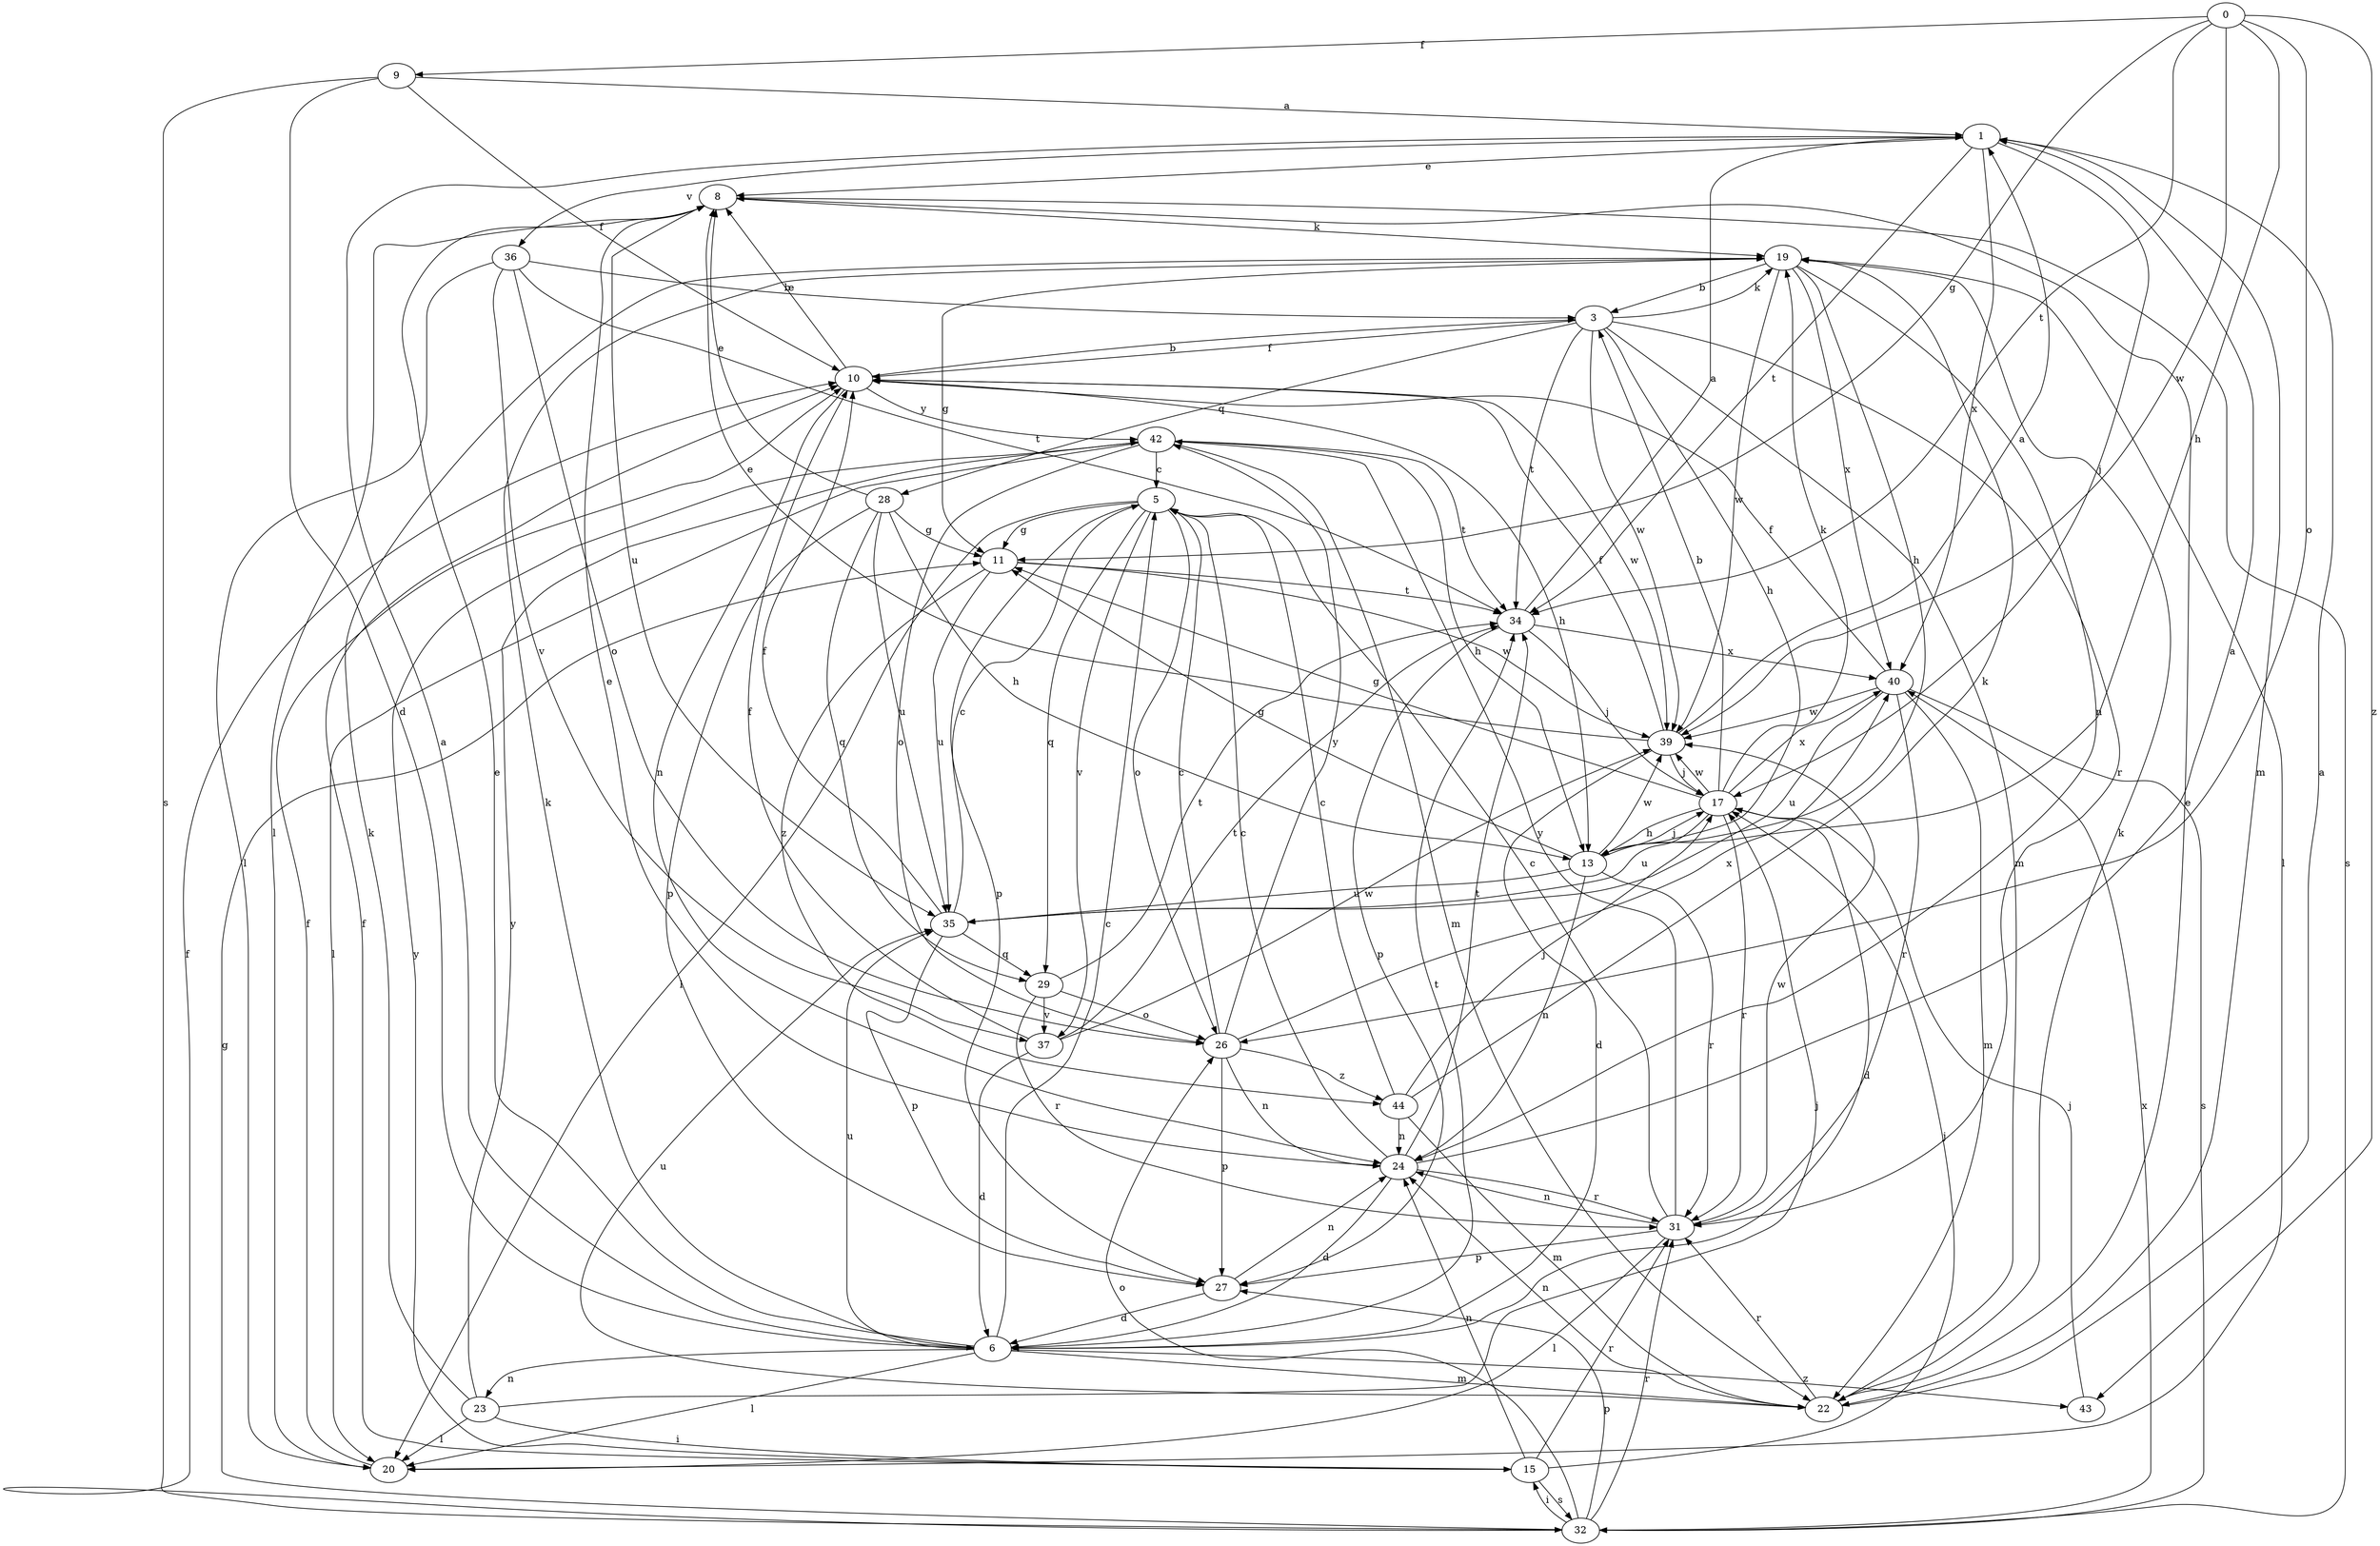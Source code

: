 strict digraph  {
0;
1;
3;
5;
6;
8;
9;
10;
11;
13;
15;
17;
19;
20;
22;
23;
24;
26;
27;
28;
29;
31;
32;
34;
35;
36;
37;
39;
40;
42;
43;
44;
0 -> 9  [label=f];
0 -> 11  [label=g];
0 -> 13  [label=h];
0 -> 26  [label=o];
0 -> 34  [label=t];
0 -> 39  [label=w];
0 -> 43  [label=z];
1 -> 8  [label=e];
1 -> 17  [label=j];
1 -> 22  [label=m];
1 -> 34  [label=t];
1 -> 36  [label=v];
1 -> 40  [label=x];
3 -> 10  [label=f];
3 -> 13  [label=h];
3 -> 19  [label=k];
3 -> 22  [label=m];
3 -> 28  [label=q];
3 -> 31  [label=r];
3 -> 34  [label=t];
3 -> 39  [label=w];
5 -> 11  [label=g];
5 -> 20  [label=l];
5 -> 26  [label=o];
5 -> 27  [label=p];
5 -> 29  [label=q];
5 -> 37  [label=v];
6 -> 1  [label=a];
6 -> 5  [label=c];
6 -> 8  [label=e];
6 -> 19  [label=k];
6 -> 20  [label=l];
6 -> 22  [label=m];
6 -> 23  [label=n];
6 -> 34  [label=t];
6 -> 35  [label=u];
6 -> 43  [label=z];
8 -> 19  [label=k];
8 -> 20  [label=l];
8 -> 32  [label=s];
8 -> 35  [label=u];
9 -> 1  [label=a];
9 -> 6  [label=d];
9 -> 10  [label=f];
9 -> 32  [label=s];
10 -> 3  [label=b];
10 -> 8  [label=e];
10 -> 13  [label=h];
10 -> 24  [label=n];
10 -> 39  [label=w];
10 -> 42  [label=y];
11 -> 34  [label=t];
11 -> 35  [label=u];
11 -> 39  [label=w];
11 -> 44  [label=z];
13 -> 11  [label=g];
13 -> 17  [label=j];
13 -> 24  [label=n];
13 -> 31  [label=r];
13 -> 35  [label=u];
13 -> 39  [label=w];
15 -> 10  [label=f];
15 -> 17  [label=j];
15 -> 24  [label=n];
15 -> 31  [label=r];
15 -> 32  [label=s];
15 -> 42  [label=y];
17 -> 3  [label=b];
17 -> 6  [label=d];
17 -> 11  [label=g];
17 -> 13  [label=h];
17 -> 19  [label=k];
17 -> 31  [label=r];
17 -> 35  [label=u];
17 -> 39  [label=w];
17 -> 40  [label=x];
19 -> 3  [label=b];
19 -> 11  [label=g];
19 -> 13  [label=h];
19 -> 20  [label=l];
19 -> 24  [label=n];
19 -> 39  [label=w];
19 -> 40  [label=x];
20 -> 10  [label=f];
22 -> 1  [label=a];
22 -> 8  [label=e];
22 -> 19  [label=k];
22 -> 24  [label=n];
22 -> 31  [label=r];
22 -> 35  [label=u];
23 -> 15  [label=i];
23 -> 17  [label=j];
23 -> 19  [label=k];
23 -> 20  [label=l];
23 -> 42  [label=y];
24 -> 1  [label=a];
24 -> 5  [label=c];
24 -> 6  [label=d];
24 -> 8  [label=e];
24 -> 31  [label=r];
24 -> 34  [label=t];
26 -> 5  [label=c];
26 -> 24  [label=n];
26 -> 27  [label=p];
26 -> 40  [label=x];
26 -> 42  [label=y];
26 -> 44  [label=z];
27 -> 6  [label=d];
27 -> 24  [label=n];
28 -> 8  [label=e];
28 -> 11  [label=g];
28 -> 13  [label=h];
28 -> 27  [label=p];
28 -> 29  [label=q];
28 -> 35  [label=u];
29 -> 26  [label=o];
29 -> 31  [label=r];
29 -> 34  [label=t];
29 -> 37  [label=v];
31 -> 5  [label=c];
31 -> 20  [label=l];
31 -> 24  [label=n];
31 -> 27  [label=p];
31 -> 39  [label=w];
31 -> 42  [label=y];
32 -> 10  [label=f];
32 -> 11  [label=g];
32 -> 15  [label=i];
32 -> 26  [label=o];
32 -> 27  [label=p];
32 -> 31  [label=r];
32 -> 40  [label=x];
34 -> 1  [label=a];
34 -> 17  [label=j];
34 -> 27  [label=p];
34 -> 40  [label=x];
35 -> 5  [label=c];
35 -> 10  [label=f];
35 -> 27  [label=p];
35 -> 29  [label=q];
36 -> 3  [label=b];
36 -> 20  [label=l];
36 -> 26  [label=o];
36 -> 34  [label=t];
36 -> 37  [label=v];
37 -> 6  [label=d];
37 -> 10  [label=f];
37 -> 34  [label=t];
37 -> 39  [label=w];
39 -> 1  [label=a];
39 -> 6  [label=d];
39 -> 8  [label=e];
39 -> 10  [label=f];
39 -> 17  [label=j];
40 -> 10  [label=f];
40 -> 22  [label=m];
40 -> 31  [label=r];
40 -> 32  [label=s];
40 -> 35  [label=u];
40 -> 39  [label=w];
42 -> 5  [label=c];
42 -> 13  [label=h];
42 -> 20  [label=l];
42 -> 22  [label=m];
42 -> 26  [label=o];
42 -> 34  [label=t];
43 -> 17  [label=j];
44 -> 5  [label=c];
44 -> 17  [label=j];
44 -> 19  [label=k];
44 -> 22  [label=m];
44 -> 24  [label=n];
}
